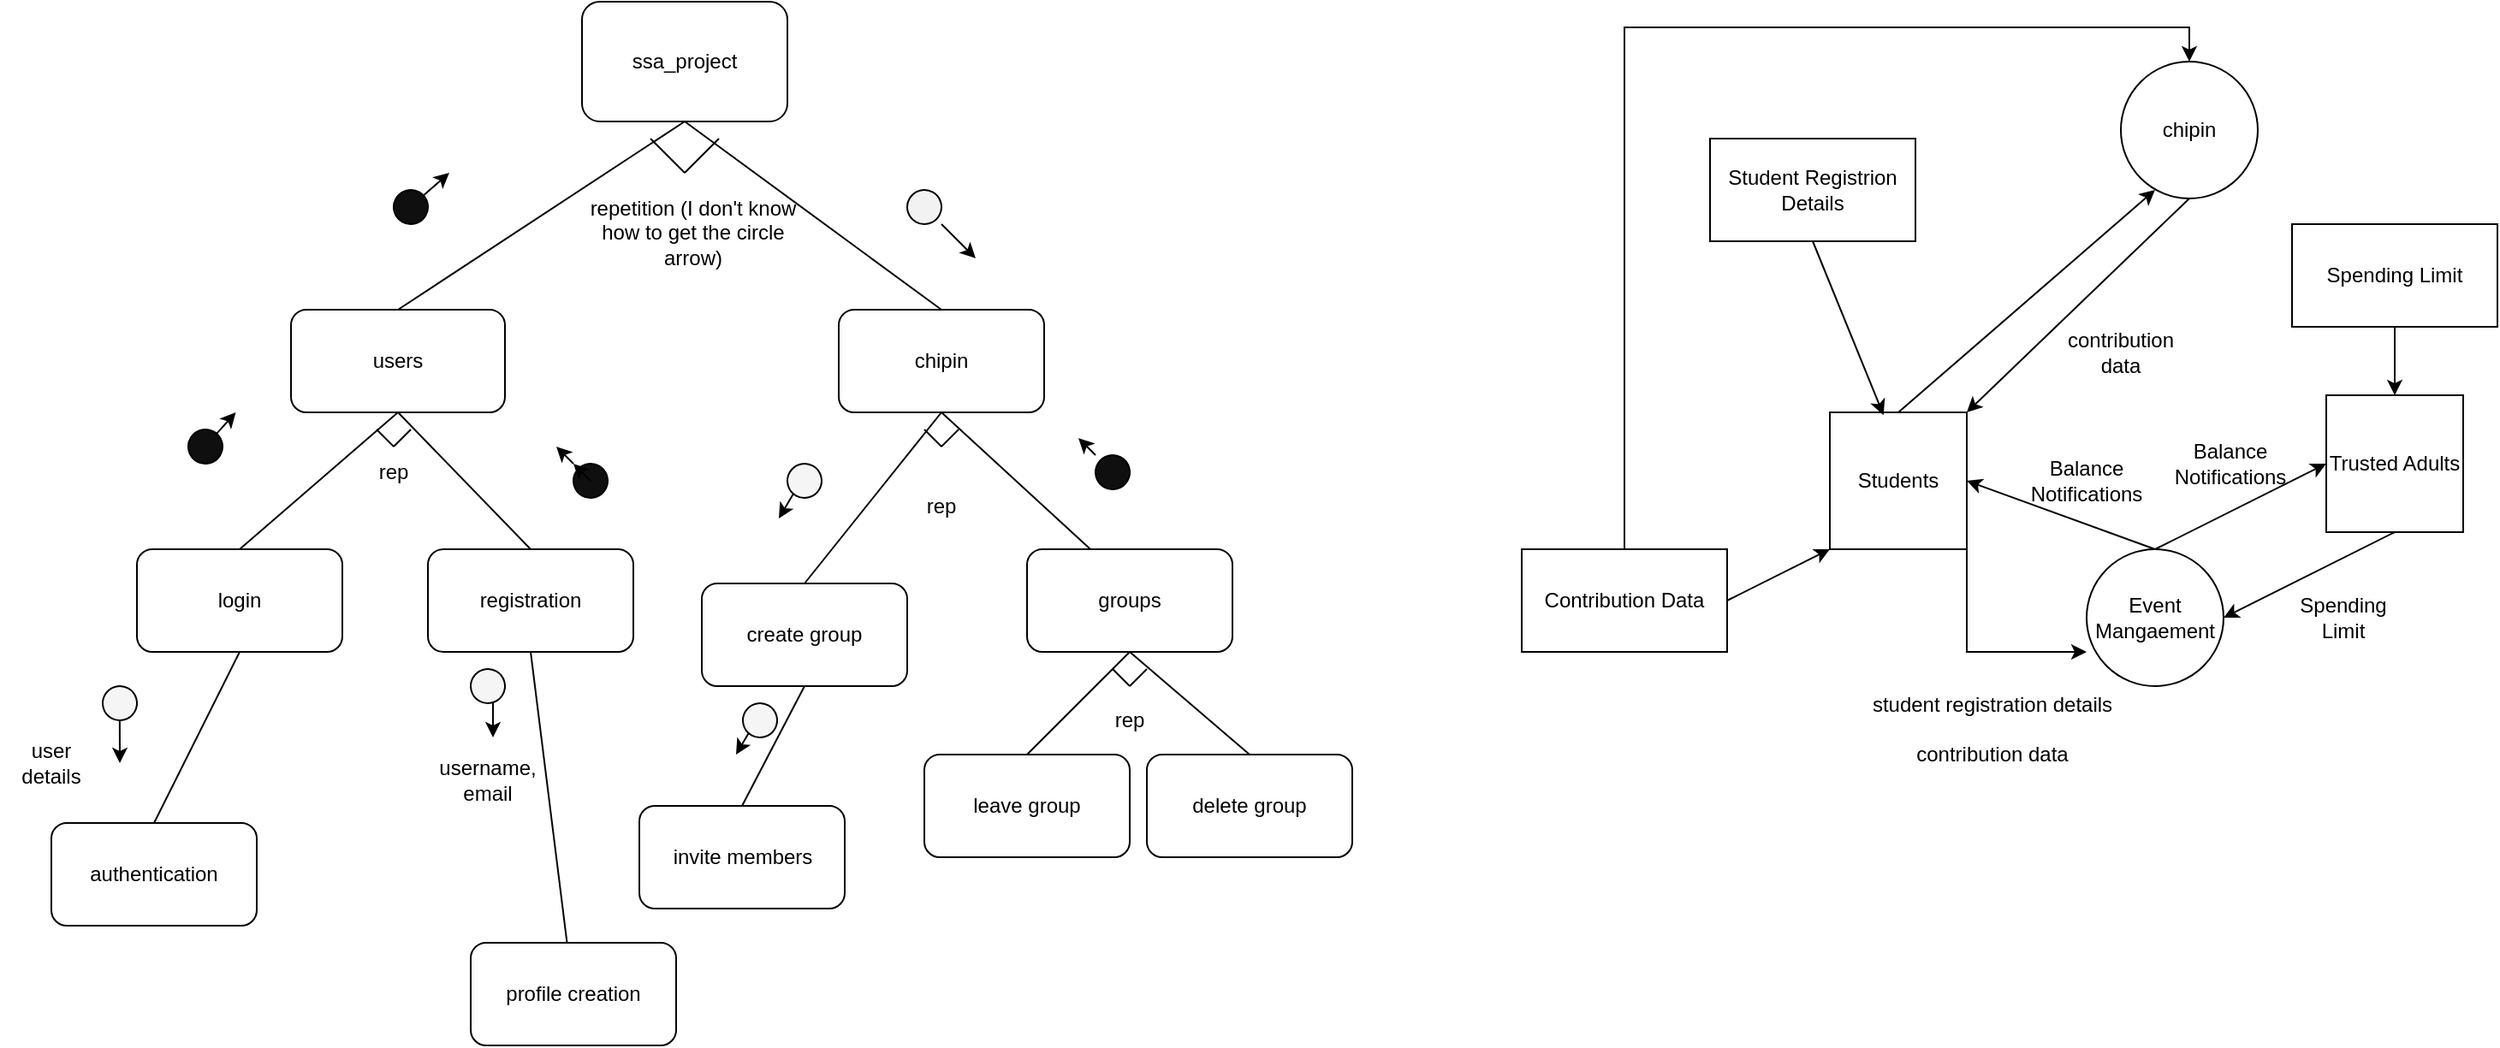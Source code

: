 <mxfile version="24.8.4">
  <diagram id="C5RBs43oDa-KdzZeNtuy" name="Page-1">
    <mxGraphModel dx="1652" dy="971" grid="1" gridSize="10" guides="1" tooltips="1" connect="1" arrows="1" fold="1" page="1" pageScale="1" pageWidth="827" pageHeight="1169" math="0" shadow="0">
      <root>
        <mxCell id="WIyWlLk6GJQsqaUBKTNV-0" />
        <mxCell id="WIyWlLk6GJQsqaUBKTNV-1" parent="WIyWlLk6GJQsqaUBKTNV-0" />
        <mxCell id="11HGyAoRWdLBberuQJMD-2" value="ssa_project" style="rounded=1;whiteSpace=wrap;html=1;" vertex="1" parent="WIyWlLk6GJQsqaUBKTNV-1">
          <mxGeometry x="-420" y="30" width="120" height="70" as="geometry" />
        </mxCell>
        <mxCell id="11HGyAoRWdLBberuQJMD-7" value="users" style="rounded=1;whiteSpace=wrap;html=1;" vertex="1" parent="WIyWlLk6GJQsqaUBKTNV-1">
          <mxGeometry x="-590" y="210" width="125" height="60" as="geometry" />
        </mxCell>
        <mxCell id="11HGyAoRWdLBberuQJMD-8" value="chipin" style="rounded=1;whiteSpace=wrap;html=1;" vertex="1" parent="WIyWlLk6GJQsqaUBKTNV-1">
          <mxGeometry x="-270" y="210" width="120" height="60" as="geometry" />
        </mxCell>
        <mxCell id="11HGyAoRWdLBberuQJMD-12" value="" style="endArrow=none;html=1;rounded=0;entryX=0.5;entryY=1;entryDx=0;entryDy=0;exitX=0.5;exitY=0;exitDx=0;exitDy=0;" edge="1" parent="WIyWlLk6GJQsqaUBKTNV-1" source="11HGyAoRWdLBberuQJMD-7" target="11HGyAoRWdLBberuQJMD-2">
          <mxGeometry width="50" height="50" relative="1" as="geometry">
            <mxPoint x="-340" y="490" as="sourcePoint" />
            <mxPoint x="-360" y="140" as="targetPoint" />
          </mxGeometry>
        </mxCell>
        <mxCell id="11HGyAoRWdLBberuQJMD-14" value="" style="endArrow=none;html=1;rounded=0;entryX=0.5;entryY=1;entryDx=0;entryDy=0;exitX=0.5;exitY=0;exitDx=0;exitDy=0;" edge="1" parent="WIyWlLk6GJQsqaUBKTNV-1" source="11HGyAoRWdLBberuQJMD-8" target="11HGyAoRWdLBberuQJMD-2">
          <mxGeometry width="50" height="50" relative="1" as="geometry">
            <mxPoint x="-562" y="270" as="sourcePoint" />
            <mxPoint x="-350" y="110" as="targetPoint" />
          </mxGeometry>
        </mxCell>
        <mxCell id="11HGyAoRWdLBberuQJMD-19" value="login" style="rounded=1;whiteSpace=wrap;html=1;" vertex="1" parent="WIyWlLk6GJQsqaUBKTNV-1">
          <mxGeometry x="-680" y="350" width="120" height="60" as="geometry" />
        </mxCell>
        <mxCell id="11HGyAoRWdLBberuQJMD-20" value="registration" style="rounded=1;whiteSpace=wrap;html=1;" vertex="1" parent="WIyWlLk6GJQsqaUBKTNV-1">
          <mxGeometry x="-510" y="350" width="120" height="60" as="geometry" />
        </mxCell>
        <mxCell id="11HGyAoRWdLBberuQJMD-21" value="" style="endArrow=none;html=1;rounded=0;entryX=0.5;entryY=1;entryDx=0;entryDy=0;exitX=0.5;exitY=0;exitDx=0;exitDy=0;" edge="1" parent="WIyWlLk6GJQsqaUBKTNV-1" source="11HGyAoRWdLBberuQJMD-19" target="11HGyAoRWdLBberuQJMD-7">
          <mxGeometry width="50" height="50" relative="1" as="geometry">
            <mxPoint x="-490" y="380" as="sourcePoint" />
            <mxPoint x="-380" y="370" as="targetPoint" />
            <Array as="points" />
          </mxGeometry>
        </mxCell>
        <mxCell id="11HGyAoRWdLBberuQJMD-22" value="" style="endArrow=none;html=1;rounded=0;entryX=0.5;entryY=1;entryDx=0;entryDy=0;exitX=0.5;exitY=0;exitDx=0;exitDy=0;" edge="1" parent="WIyWlLk6GJQsqaUBKTNV-1" source="11HGyAoRWdLBberuQJMD-20" target="11HGyAoRWdLBberuQJMD-7">
          <mxGeometry width="50" height="50" relative="1" as="geometry">
            <mxPoint x="-430" y="420" as="sourcePoint" />
            <mxPoint x="-380" y="370" as="targetPoint" />
          </mxGeometry>
        </mxCell>
        <mxCell id="11HGyAoRWdLBberuQJMD-23" value="authentication" style="rounded=1;whiteSpace=wrap;html=1;" vertex="1" parent="WIyWlLk6GJQsqaUBKTNV-1">
          <mxGeometry x="-730" y="510" width="120" height="60" as="geometry" />
        </mxCell>
        <mxCell id="11HGyAoRWdLBberuQJMD-24" value="" style="endArrow=none;html=1;rounded=0;entryX=0.5;entryY=1;entryDx=0;entryDy=0;exitX=0.5;exitY=0;exitDx=0;exitDy=0;" edge="1" parent="WIyWlLk6GJQsqaUBKTNV-1" source="11HGyAoRWdLBberuQJMD-23" target="11HGyAoRWdLBberuQJMD-19">
          <mxGeometry width="50" height="50" relative="1" as="geometry">
            <mxPoint x="-620" y="350" as="sourcePoint" />
            <mxPoint x="-518" y="280" as="targetPoint" />
            <Array as="points" />
          </mxGeometry>
        </mxCell>
        <mxCell id="11HGyAoRWdLBberuQJMD-27" value="" style="endArrow=classic;html=1;rounded=0;" edge="1" parent="WIyWlLk6GJQsqaUBKTNV-1" source="11HGyAoRWdLBberuQJMD-1">
          <mxGeometry width="50" height="50" relative="1" as="geometry">
            <mxPoint x="-517.5" y="150" as="sourcePoint" />
            <mxPoint x="-497.5" y="130" as="targetPoint" />
          </mxGeometry>
        </mxCell>
        <mxCell id="11HGyAoRWdLBberuQJMD-28" value="" style="endArrow=classic;html=1;rounded=0;" edge="1" parent="WIyWlLk6GJQsqaUBKTNV-1" target="11HGyAoRWdLBberuQJMD-1">
          <mxGeometry width="50" height="50" relative="1" as="geometry">
            <mxPoint x="-517.5" y="150" as="sourcePoint" />
            <mxPoint x="-497.5" y="130" as="targetPoint" />
          </mxGeometry>
        </mxCell>
        <mxCell id="11HGyAoRWdLBberuQJMD-1" value="" style="ellipse;whiteSpace=wrap;html=1;aspect=fixed;fillColor=#0F0F0F;rotation=30;" vertex="1" parent="WIyWlLk6GJQsqaUBKTNV-1">
          <mxGeometry x="-530" y="140" width="20" height="20" as="geometry" />
        </mxCell>
        <mxCell id="11HGyAoRWdLBberuQJMD-31" value="" style="ellipse;whiteSpace=wrap;html=1;aspect=fixed;fillColor=#0F0F0F;rotation=30;" vertex="1" parent="WIyWlLk6GJQsqaUBKTNV-1">
          <mxGeometry x="-425" y="300" width="20" height="20" as="geometry" />
        </mxCell>
        <mxCell id="11HGyAoRWdLBberuQJMD-32" value="" style="endArrow=classic;html=1;rounded=0;" edge="1" parent="WIyWlLk6GJQsqaUBKTNV-1">
          <mxGeometry width="50" height="50" relative="1" as="geometry">
            <mxPoint x="-425" y="300" as="sourcePoint" />
            <mxPoint x="-435" y="290" as="targetPoint" />
          </mxGeometry>
        </mxCell>
        <mxCell id="11HGyAoRWdLBberuQJMD-33" value="" style="ellipse;whiteSpace=wrap;html=1;aspect=fixed;fillColor=#F2F2F2;rotation=30;" vertex="1" parent="WIyWlLk6GJQsqaUBKTNV-1">
          <mxGeometry x="-230" y="140" width="20" height="20" as="geometry" />
        </mxCell>
        <mxCell id="11HGyAoRWdLBberuQJMD-34" value="" style="endArrow=classic;html=1;rounded=0;" edge="1" parent="WIyWlLk6GJQsqaUBKTNV-1">
          <mxGeometry width="50" height="50" relative="1" as="geometry">
            <mxPoint x="-210" y="160" as="sourcePoint" />
            <mxPoint x="-190" y="180" as="targetPoint" />
          </mxGeometry>
        </mxCell>
        <mxCell id="11HGyAoRWdLBberuQJMD-36" value="" style="endArrow=classic;html=1;rounded=0;" edge="1" parent="WIyWlLk6GJQsqaUBKTNV-1" source="11HGyAoRWdLBberuQJMD-38">
          <mxGeometry width="50" height="50" relative="1" as="geometry">
            <mxPoint x="-637.75" y="283" as="sourcePoint" />
            <mxPoint x="-622.25" y="270" as="targetPoint" />
          </mxGeometry>
        </mxCell>
        <mxCell id="11HGyAoRWdLBberuQJMD-39" value="" style="endArrow=classic;html=1;rounded=0;" edge="1" parent="WIyWlLk6GJQsqaUBKTNV-1" target="11HGyAoRWdLBberuQJMD-38">
          <mxGeometry width="50" height="50" relative="1" as="geometry">
            <mxPoint x="-637.75" y="283" as="sourcePoint" />
            <mxPoint x="-622.25" y="270" as="targetPoint" />
          </mxGeometry>
        </mxCell>
        <mxCell id="11HGyAoRWdLBberuQJMD-38" value="" style="ellipse;whiteSpace=wrap;html=1;aspect=fixed;fillColor=#0F0F0F;rotation=30;" vertex="1" parent="WIyWlLk6GJQsqaUBKTNV-1">
          <mxGeometry x="-650" y="280" width="20" height="20" as="geometry" />
        </mxCell>
        <mxCell id="11HGyAoRWdLBberuQJMD-43" value="" style="endArrow=none;html=1;rounded=0;" edge="1" parent="WIyWlLk6GJQsqaUBKTNV-1">
          <mxGeometry width="50" height="50" relative="1" as="geometry">
            <mxPoint x="-360" y="130" as="sourcePoint" />
            <mxPoint x="-380" y="110" as="targetPoint" />
          </mxGeometry>
        </mxCell>
        <mxCell id="11HGyAoRWdLBberuQJMD-44" value="" style="endArrow=none;html=1;rounded=0;" edge="1" parent="WIyWlLk6GJQsqaUBKTNV-1">
          <mxGeometry width="50" height="50" relative="1" as="geometry">
            <mxPoint x="-340" y="110" as="sourcePoint" />
            <mxPoint x="-360" y="130" as="targetPoint" />
          </mxGeometry>
        </mxCell>
        <mxCell id="11HGyAoRWdLBberuQJMD-48" value="" style="endArrow=none;html=1;rounded=0;" edge="1" parent="WIyWlLk6GJQsqaUBKTNV-1">
          <mxGeometry width="50" height="50" relative="1" as="geometry">
            <mxPoint x="-530" y="290" as="sourcePoint" />
            <mxPoint x="-520" y="280" as="targetPoint" />
          </mxGeometry>
        </mxCell>
        <mxCell id="11HGyAoRWdLBberuQJMD-49" value="" style="endArrow=none;html=1;rounded=0;" edge="1" parent="WIyWlLk6GJQsqaUBKTNV-1">
          <mxGeometry width="50" height="50" relative="1" as="geometry">
            <mxPoint x="-530" y="290" as="sourcePoint" />
            <mxPoint x="-540" y="280" as="targetPoint" />
          </mxGeometry>
        </mxCell>
        <mxCell id="11HGyAoRWdLBberuQJMD-88" style="edgeStyle=orthogonalEdgeStyle;rounded=0;orthogonalLoop=1;jettySize=auto;html=1;" edge="1" parent="WIyWlLk6GJQsqaUBKTNV-1" source="11HGyAoRWdLBberuQJMD-50">
          <mxGeometry relative="1" as="geometry">
            <mxPoint x="-690" y="475" as="targetPoint" />
          </mxGeometry>
        </mxCell>
        <mxCell id="11HGyAoRWdLBberuQJMD-50" value="" style="ellipse;whiteSpace=wrap;html=1;aspect=fixed;fillColor=#F5F5F5;rotation=30;" vertex="1" parent="WIyWlLk6GJQsqaUBKTNV-1">
          <mxGeometry x="-700" y="430" width="20" height="20" as="geometry" />
        </mxCell>
        <mxCell id="11HGyAoRWdLBberuQJMD-53" value="" style="endArrow=none;html=1;rounded=0;exitX=0.5;exitY=0;exitDx=0;exitDy=0;" edge="1" parent="WIyWlLk6GJQsqaUBKTNV-1">
          <mxGeometry width="50" height="50" relative="1" as="geometry">
            <mxPoint x="-123" y="350" as="sourcePoint" />
            <mxPoint x="-210" y="270" as="targetPoint" />
          </mxGeometry>
        </mxCell>
        <mxCell id="11HGyAoRWdLBberuQJMD-54" value="" style="endArrow=none;html=1;rounded=0;entryX=0.5;entryY=1;entryDx=0;entryDy=0;exitX=0.5;exitY=0;exitDx=0;exitDy=0;" edge="1" parent="WIyWlLk6GJQsqaUBKTNV-1" source="11HGyAoRWdLBberuQJMD-55" target="11HGyAoRWdLBberuQJMD-8">
          <mxGeometry width="50" height="50" relative="1" as="geometry">
            <mxPoint x="-260" y="360" as="sourcePoint" />
            <mxPoint x="-227" y="310" as="targetPoint" />
          </mxGeometry>
        </mxCell>
        <mxCell id="11HGyAoRWdLBberuQJMD-55" value="create group" style="rounded=1;whiteSpace=wrap;html=1;" vertex="1" parent="WIyWlLk6GJQsqaUBKTNV-1">
          <mxGeometry x="-350" y="370" width="120" height="60" as="geometry" />
        </mxCell>
        <mxCell id="11HGyAoRWdLBberuQJMD-56" value="groups" style="rounded=1;whiteSpace=wrap;html=1;" vertex="1" parent="WIyWlLk6GJQsqaUBKTNV-1">
          <mxGeometry x="-160" y="350" width="120" height="60" as="geometry" />
        </mxCell>
        <mxCell id="11HGyAoRWdLBberuQJMD-57" value="invite members" style="rounded=1;whiteSpace=wrap;html=1;" vertex="1" parent="WIyWlLk6GJQsqaUBKTNV-1">
          <mxGeometry x="-386.5" y="500" width="120" height="60" as="geometry" />
        </mxCell>
        <mxCell id="11HGyAoRWdLBberuQJMD-58" value="" style="endArrow=none;html=1;rounded=0;entryX=0.5;entryY=1;entryDx=0;entryDy=0;exitX=0.5;exitY=0;exitDx=0;exitDy=0;" edge="1" parent="WIyWlLk6GJQsqaUBKTNV-1" source="11HGyAoRWdLBberuQJMD-57" target="11HGyAoRWdLBberuQJMD-55">
          <mxGeometry width="50" height="50" relative="1" as="geometry">
            <mxPoint x="-360" y="490" as="sourcePoint" />
            <mxPoint x="-310" y="440" as="targetPoint" />
          </mxGeometry>
        </mxCell>
        <mxCell id="11HGyAoRWdLBberuQJMD-59" value="" style="endArrow=classic;html=1;rounded=0;" edge="1" parent="WIyWlLk6GJQsqaUBKTNV-1">
          <mxGeometry width="50" height="50" relative="1" as="geometry">
            <mxPoint x="-320" y="453" as="sourcePoint" />
            <mxPoint x="-330" y="470" as="targetPoint" />
          </mxGeometry>
        </mxCell>
        <mxCell id="11HGyAoRWdLBberuQJMD-60" value="" style="endArrow=classic;html=1;rounded=0;" edge="1" parent="WIyWlLk6GJQsqaUBKTNV-1">
          <mxGeometry width="50" height="50" relative="1" as="geometry">
            <mxPoint x="-600" y="460" as="sourcePoint" />
            <mxPoint x="-600" y="460" as="targetPoint" />
          </mxGeometry>
        </mxCell>
        <mxCell id="11HGyAoRWdLBberuQJMD-61" value="" style="ellipse;whiteSpace=wrap;html=1;aspect=fixed;fillColor=#F5F5F5;rotation=30;" vertex="1" parent="WIyWlLk6GJQsqaUBKTNV-1">
          <mxGeometry x="-326" y="440" width="20" height="20" as="geometry" />
        </mxCell>
        <mxCell id="11HGyAoRWdLBberuQJMD-62" value="" style="endArrow=none;html=1;rounded=0;" edge="1" parent="WIyWlLk6GJQsqaUBKTNV-1">
          <mxGeometry width="50" height="50" relative="1" as="geometry">
            <mxPoint x="-210" y="290" as="sourcePoint" />
            <mxPoint x="-220" y="280" as="targetPoint" />
          </mxGeometry>
        </mxCell>
        <mxCell id="11HGyAoRWdLBberuQJMD-63" value="" style="endArrow=none;html=1;rounded=0;" edge="1" parent="WIyWlLk6GJQsqaUBKTNV-1">
          <mxGeometry width="50" height="50" relative="1" as="geometry">
            <mxPoint x="-210" y="290" as="sourcePoint" />
            <mxPoint x="-200" y="280" as="targetPoint" />
          </mxGeometry>
        </mxCell>
        <mxCell id="11HGyAoRWdLBberuQJMD-64" value="repetition (I don&#39;t know how to get the circle arrow)" style="text;html=1;align=center;verticalAlign=middle;whiteSpace=wrap;rounded=0;" vertex="1" parent="WIyWlLk6GJQsqaUBKTNV-1">
          <mxGeometry x="-420" y="150" width="130" height="30" as="geometry" />
        </mxCell>
        <mxCell id="11HGyAoRWdLBberuQJMD-65" value="rep" style="text;html=1;align=center;verticalAlign=middle;whiteSpace=wrap;rounded=0;" vertex="1" parent="WIyWlLk6GJQsqaUBKTNV-1">
          <mxGeometry x="-240" y="310" width="60" height="30" as="geometry" />
        </mxCell>
        <mxCell id="11HGyAoRWdLBberuQJMD-66" value="rep" style="text;html=1;align=center;verticalAlign=middle;whiteSpace=wrap;rounded=0;" vertex="1" parent="WIyWlLk6GJQsqaUBKTNV-1">
          <mxGeometry x="-560" y="290" width="60" height="30" as="geometry" />
        </mxCell>
        <mxCell id="11HGyAoRWdLBberuQJMD-67" value="" style="endArrow=classic;html=1;rounded=0;" edge="1" parent="WIyWlLk6GJQsqaUBKTNV-1">
          <mxGeometry width="50" height="50" relative="1" as="geometry">
            <mxPoint x="-415" y="310" as="sourcePoint" />
            <mxPoint x="-425" y="300" as="targetPoint" />
          </mxGeometry>
        </mxCell>
        <mxCell id="11HGyAoRWdLBberuQJMD-69" value="" style="ellipse;whiteSpace=wrap;html=1;aspect=fixed;fillColor=#0F0F0F;rotation=30;" vertex="1" parent="WIyWlLk6GJQsqaUBKTNV-1">
          <mxGeometry x="-120" y="295" width="20" height="20" as="geometry" />
        </mxCell>
        <mxCell id="11HGyAoRWdLBberuQJMD-70" value="" style="endArrow=classic;html=1;rounded=0;" edge="1" parent="WIyWlLk6GJQsqaUBKTNV-1">
          <mxGeometry width="50" height="50" relative="1" as="geometry">
            <mxPoint x="-120" y="295" as="sourcePoint" />
            <mxPoint x="-130" y="285" as="targetPoint" />
          </mxGeometry>
        </mxCell>
        <mxCell id="11HGyAoRWdLBberuQJMD-71" value="" style="endArrow=classic;html=1;rounded=0;" edge="1" parent="WIyWlLk6GJQsqaUBKTNV-1">
          <mxGeometry width="50" height="50" relative="1" as="geometry">
            <mxPoint x="-295" y="315" as="sourcePoint" />
            <mxPoint x="-305" y="332" as="targetPoint" />
          </mxGeometry>
        </mxCell>
        <mxCell id="11HGyAoRWdLBberuQJMD-73" value="" style="ellipse;whiteSpace=wrap;html=1;aspect=fixed;fillColor=#F5F5F5;rotation=30;" vertex="1" parent="WIyWlLk6GJQsqaUBKTNV-1">
          <mxGeometry x="-300" y="300" width="20" height="20" as="geometry" />
        </mxCell>
        <mxCell id="11HGyAoRWdLBberuQJMD-74" value="" style="endArrow=none;html=1;rounded=0;exitX=0.5;exitY=1;exitDx=0;exitDy=0;" edge="1" parent="WIyWlLk6GJQsqaUBKTNV-1" source="11HGyAoRWdLBberuQJMD-20" target="11HGyAoRWdLBberuQJMD-75">
          <mxGeometry width="50" height="50" relative="1" as="geometry">
            <mxPoint x="-440" y="360" as="sourcePoint" />
            <mxPoint x="-440" y="540" as="targetPoint" />
          </mxGeometry>
        </mxCell>
        <mxCell id="11HGyAoRWdLBberuQJMD-75" value="profile creation" style="rounded=1;whiteSpace=wrap;html=1;" vertex="1" parent="WIyWlLk6GJQsqaUBKTNV-1">
          <mxGeometry x="-485" y="580" width="120" height="60" as="geometry" />
        </mxCell>
        <mxCell id="11HGyAoRWdLBberuQJMD-77" value="" style="ellipse;whiteSpace=wrap;html=1;aspect=fixed;fillColor=#F5F5F5;rotation=30;" vertex="1" parent="WIyWlLk6GJQsqaUBKTNV-1">
          <mxGeometry x="-485" y="420" width="20" height="20" as="geometry" />
        </mxCell>
        <mxCell id="11HGyAoRWdLBberuQJMD-79" value="" style="endArrow=classic;html=1;rounded=0;" edge="1" parent="WIyWlLk6GJQsqaUBKTNV-1">
          <mxGeometry width="50" height="50" relative="1" as="geometry">
            <mxPoint x="-472" y="440" as="sourcePoint" />
            <mxPoint x="-472" y="460" as="targetPoint" />
          </mxGeometry>
        </mxCell>
        <mxCell id="11HGyAoRWdLBberuQJMD-80" value="username, email" style="text;html=1;align=center;verticalAlign=middle;whiteSpace=wrap;rounded=0;" vertex="1" parent="WIyWlLk6GJQsqaUBKTNV-1">
          <mxGeometry x="-505" y="470" width="60" height="30" as="geometry" />
        </mxCell>
        <mxCell id="11HGyAoRWdLBberuQJMD-89" value="user details" style="text;html=1;align=center;verticalAlign=middle;whiteSpace=wrap;rounded=0;" vertex="1" parent="WIyWlLk6GJQsqaUBKTNV-1">
          <mxGeometry x="-760" y="460" width="60" height="30" as="geometry" />
        </mxCell>
        <mxCell id="11HGyAoRWdLBberuQJMD-91" value="leave group" style="rounded=1;whiteSpace=wrap;html=1;" vertex="1" parent="WIyWlLk6GJQsqaUBKTNV-1">
          <mxGeometry x="-220" y="470" width="120" height="60" as="geometry" />
        </mxCell>
        <mxCell id="11HGyAoRWdLBberuQJMD-92" value="delete group" style="rounded=1;whiteSpace=wrap;html=1;" vertex="1" parent="WIyWlLk6GJQsqaUBKTNV-1">
          <mxGeometry x="-90" y="470" width="120" height="60" as="geometry" />
        </mxCell>
        <mxCell id="11HGyAoRWdLBberuQJMD-93" value="" style="endArrow=none;html=1;rounded=0;entryX=0.5;entryY=1;entryDx=0;entryDy=0;exitX=0.5;exitY=0;exitDx=0;exitDy=0;" edge="1" parent="WIyWlLk6GJQsqaUBKTNV-1" source="11HGyAoRWdLBberuQJMD-91" target="11HGyAoRWdLBberuQJMD-56">
          <mxGeometry width="50" height="50" relative="1" as="geometry">
            <mxPoint x="-130" y="380" as="sourcePoint" />
            <mxPoint x="-80" y="330" as="targetPoint" />
          </mxGeometry>
        </mxCell>
        <mxCell id="11HGyAoRWdLBberuQJMD-94" value="" style="endArrow=none;html=1;rounded=0;entryX=0.5;entryY=1;entryDx=0;entryDy=0;exitX=0.5;exitY=0;exitDx=0;exitDy=0;" edge="1" parent="WIyWlLk6GJQsqaUBKTNV-1" source="11HGyAoRWdLBberuQJMD-92" target="11HGyAoRWdLBberuQJMD-56">
          <mxGeometry width="50" height="50" relative="1" as="geometry">
            <mxPoint x="-150" y="480" as="sourcePoint" />
            <mxPoint x="-90" y="420" as="targetPoint" />
          </mxGeometry>
        </mxCell>
        <mxCell id="11HGyAoRWdLBberuQJMD-95" value="rep" style="text;html=1;align=center;verticalAlign=middle;whiteSpace=wrap;rounded=0;" vertex="1" parent="WIyWlLk6GJQsqaUBKTNV-1">
          <mxGeometry x="-130" y="435" width="60" height="30" as="geometry" />
        </mxCell>
        <mxCell id="11HGyAoRWdLBberuQJMD-97" value="" style="endArrow=none;html=1;rounded=0;" edge="1" parent="WIyWlLk6GJQsqaUBKTNV-1">
          <mxGeometry width="50" height="50" relative="1" as="geometry">
            <mxPoint x="-100" y="430" as="sourcePoint" />
            <mxPoint x="-110" y="420" as="targetPoint" />
          </mxGeometry>
        </mxCell>
        <mxCell id="11HGyAoRWdLBberuQJMD-98" value="" style="endArrow=none;html=1;rounded=0;" edge="1" parent="WIyWlLk6GJQsqaUBKTNV-1">
          <mxGeometry width="50" height="50" relative="1" as="geometry">
            <mxPoint x="-90" y="420" as="sourcePoint" />
            <mxPoint x="-100" y="430" as="targetPoint" />
          </mxGeometry>
        </mxCell>
        <mxCell id="11HGyAoRWdLBberuQJMD-99" value="chipin" style="ellipse;whiteSpace=wrap;html=1;aspect=fixed;" vertex="1" parent="WIyWlLk6GJQsqaUBKTNV-1">
          <mxGeometry x="479" y="65" width="80" height="80" as="geometry" />
        </mxCell>
        <mxCell id="11HGyAoRWdLBberuQJMD-127" style="edgeStyle=orthogonalEdgeStyle;rounded=0;orthogonalLoop=1;jettySize=auto;html=1;entryX=0.5;entryY=0;entryDx=0;entryDy=0;" edge="1" parent="WIyWlLk6GJQsqaUBKTNV-1" source="11HGyAoRWdLBberuQJMD-100" target="11HGyAoRWdLBberuQJMD-99">
          <mxGeometry relative="1" as="geometry">
            <Array as="points">
              <mxPoint x="189" y="45" />
              <mxPoint x="519" y="45" />
            </Array>
          </mxGeometry>
        </mxCell>
        <mxCell id="11HGyAoRWdLBberuQJMD-100" value="Contribution Data" style="rounded=0;whiteSpace=wrap;html=1;" vertex="1" parent="WIyWlLk6GJQsqaUBKTNV-1">
          <mxGeometry x="129" y="350" width="120" height="60" as="geometry" />
        </mxCell>
        <mxCell id="11HGyAoRWdLBberuQJMD-101" value="Student Registrion Details" style="rounded=0;whiteSpace=wrap;html=1;" vertex="1" parent="WIyWlLk6GJQsqaUBKTNV-1">
          <mxGeometry x="239" y="110" width="120" height="60" as="geometry" />
        </mxCell>
        <mxCell id="11HGyAoRWdLBberuQJMD-102" value="Spending Limit" style="rounded=0;whiteSpace=wrap;html=1;" vertex="1" parent="WIyWlLk6GJQsqaUBKTNV-1">
          <mxGeometry x="579" y="160" width="120" height="60" as="geometry" />
        </mxCell>
        <mxCell id="11HGyAoRWdLBberuQJMD-103" value="Students" style="whiteSpace=wrap;html=1;aspect=fixed;" vertex="1" parent="WIyWlLk6GJQsqaUBKTNV-1">
          <mxGeometry x="309" y="270" width="80" height="80" as="geometry" />
        </mxCell>
        <mxCell id="11HGyAoRWdLBberuQJMD-104" value="Trusted Adults" style="whiteSpace=wrap;html=1;aspect=fixed;" vertex="1" parent="WIyWlLk6GJQsqaUBKTNV-1">
          <mxGeometry x="599" y="260" width="80" height="80" as="geometry" />
        </mxCell>
        <mxCell id="11HGyAoRWdLBberuQJMD-107" value="Event Mangaement" style="ellipse;whiteSpace=wrap;html=1;aspect=fixed;" vertex="1" parent="WIyWlLk6GJQsqaUBKTNV-1">
          <mxGeometry x="459" y="350" width="80" height="80" as="geometry" />
        </mxCell>
        <mxCell id="11HGyAoRWdLBberuQJMD-109" style="edgeStyle=orthogonalEdgeStyle;rounded=0;orthogonalLoop=1;jettySize=auto;html=1;exitX=1;exitY=1;exitDx=0;exitDy=0;entryX=0;entryY=0.75;entryDx=0;entryDy=0;entryPerimeter=0;" edge="1" parent="WIyWlLk6GJQsqaUBKTNV-1" source="11HGyAoRWdLBberuQJMD-103" target="11HGyAoRWdLBberuQJMD-107">
          <mxGeometry relative="1" as="geometry" />
        </mxCell>
        <mxCell id="11HGyAoRWdLBberuQJMD-110" value="student registration details&lt;br&gt;&lt;br&gt;contribution data" style="text;html=1;align=center;verticalAlign=middle;whiteSpace=wrap;rounded=0;" vertex="1" parent="WIyWlLk6GJQsqaUBKTNV-1">
          <mxGeometry x="329" y="440" width="150" height="30" as="geometry" />
        </mxCell>
        <mxCell id="11HGyAoRWdLBberuQJMD-111" value="" style="endArrow=classic;html=1;rounded=0;exitX=0.5;exitY=0;exitDx=0;exitDy=0;" edge="1" parent="WIyWlLk6GJQsqaUBKTNV-1" source="11HGyAoRWdLBberuQJMD-103">
          <mxGeometry width="50" height="50" relative="1" as="geometry">
            <mxPoint x="449" y="190" as="sourcePoint" />
            <mxPoint x="499" y="140" as="targetPoint" />
          </mxGeometry>
        </mxCell>
        <mxCell id="11HGyAoRWdLBberuQJMD-113" value="" style="endArrow=classic;html=1;rounded=0;exitX=0.5;exitY=1;exitDx=0;exitDy=0;entryX=0.392;entryY=0.02;entryDx=0;entryDy=0;entryPerimeter=0;" edge="1" parent="WIyWlLk6GJQsqaUBKTNV-1" source="11HGyAoRWdLBberuQJMD-101" target="11HGyAoRWdLBberuQJMD-103">
          <mxGeometry width="50" height="50" relative="1" as="geometry">
            <mxPoint x="469" y="250" as="sourcePoint" />
            <mxPoint x="519" y="200" as="targetPoint" />
          </mxGeometry>
        </mxCell>
        <mxCell id="11HGyAoRWdLBberuQJMD-115" value="" style="endArrow=classic;html=1;rounded=0;entryX=0;entryY=1;entryDx=0;entryDy=0;exitX=1;exitY=0.5;exitDx=0;exitDy=0;" edge="1" parent="WIyWlLk6GJQsqaUBKTNV-1" source="11HGyAoRWdLBberuQJMD-100" target="11HGyAoRWdLBberuQJMD-103">
          <mxGeometry width="50" height="50" relative="1" as="geometry">
            <mxPoint x="309" y="270" as="sourcePoint" />
            <mxPoint x="359" y="220" as="targetPoint" />
          </mxGeometry>
        </mxCell>
        <mxCell id="11HGyAoRWdLBberuQJMD-116" value="" style="endArrow=classic;html=1;rounded=0;entryX=0.5;entryY=0;entryDx=0;entryDy=0;exitX=0.5;exitY=1;exitDx=0;exitDy=0;" edge="1" parent="WIyWlLk6GJQsqaUBKTNV-1" source="11HGyAoRWdLBberuQJMD-102" target="11HGyAoRWdLBberuQJMD-104">
          <mxGeometry width="50" height="50" relative="1" as="geometry">
            <mxPoint x="449" y="220" as="sourcePoint" />
            <mxPoint x="499" y="170" as="targetPoint" />
          </mxGeometry>
        </mxCell>
        <mxCell id="11HGyAoRWdLBberuQJMD-117" value="" style="endArrow=classic;html=1;rounded=0;entryX=1;entryY=0.5;entryDx=0;entryDy=0;exitX=0.5;exitY=1;exitDx=0;exitDy=0;" edge="1" parent="WIyWlLk6GJQsqaUBKTNV-1" source="11HGyAoRWdLBberuQJMD-104" target="11HGyAoRWdLBberuQJMD-107">
          <mxGeometry width="50" height="50" relative="1" as="geometry">
            <mxPoint x="449" y="220" as="sourcePoint" />
            <mxPoint x="499" y="170" as="targetPoint" />
          </mxGeometry>
        </mxCell>
        <mxCell id="11HGyAoRWdLBberuQJMD-118" value="Spending Limit" style="text;html=1;align=center;verticalAlign=middle;whiteSpace=wrap;rounded=0;" vertex="1" parent="WIyWlLk6GJQsqaUBKTNV-1">
          <mxGeometry x="579" y="375" width="60" height="30" as="geometry" />
        </mxCell>
        <mxCell id="11HGyAoRWdLBberuQJMD-119" value="" style="endArrow=classic;html=1;rounded=0;exitX=0.5;exitY=0;exitDx=0;exitDy=0;entryX=1;entryY=0.5;entryDx=0;entryDy=0;" edge="1" parent="WIyWlLk6GJQsqaUBKTNV-1" source="11HGyAoRWdLBberuQJMD-107" target="11HGyAoRWdLBberuQJMD-103">
          <mxGeometry width="50" height="50" relative="1" as="geometry">
            <mxPoint x="379" y="310" as="sourcePoint" />
            <mxPoint x="429" y="260" as="targetPoint" />
          </mxGeometry>
        </mxCell>
        <mxCell id="11HGyAoRWdLBberuQJMD-120" value="" style="endArrow=classic;html=1;rounded=0;entryX=0;entryY=0.5;entryDx=0;entryDy=0;exitX=0.5;exitY=0;exitDx=0;exitDy=0;" edge="1" parent="WIyWlLk6GJQsqaUBKTNV-1" source="11HGyAoRWdLBberuQJMD-107" target="11HGyAoRWdLBberuQJMD-104">
          <mxGeometry width="50" height="50" relative="1" as="geometry">
            <mxPoint x="379" y="310" as="sourcePoint" />
            <mxPoint x="429" y="260" as="targetPoint" />
          </mxGeometry>
        </mxCell>
        <mxCell id="11HGyAoRWdLBberuQJMD-121" value="Balance Notifications" style="text;html=1;align=center;verticalAlign=middle;whiteSpace=wrap;rounded=0;" vertex="1" parent="WIyWlLk6GJQsqaUBKTNV-1">
          <mxGeometry x="429" y="295" width="60" height="30" as="geometry" />
        </mxCell>
        <mxCell id="11HGyAoRWdLBberuQJMD-122" value="Balance Notifications" style="text;html=1;align=center;verticalAlign=middle;whiteSpace=wrap;rounded=0;" vertex="1" parent="WIyWlLk6GJQsqaUBKTNV-1">
          <mxGeometry x="512.5" y="285" width="60" height="30" as="geometry" />
        </mxCell>
        <mxCell id="11HGyAoRWdLBberuQJMD-123" value="" style="endArrow=classic;html=1;rounded=0;entryX=1;entryY=0;entryDx=0;entryDy=0;exitX=0.5;exitY=1;exitDx=0;exitDy=0;" edge="1" parent="WIyWlLk6GJQsqaUBKTNV-1" source="11HGyAoRWdLBberuQJMD-99" target="11HGyAoRWdLBberuQJMD-103">
          <mxGeometry width="50" height="50" relative="1" as="geometry">
            <mxPoint x="399" y="350" as="sourcePoint" />
            <mxPoint x="509" y="190" as="targetPoint" />
          </mxGeometry>
        </mxCell>
        <mxCell id="11HGyAoRWdLBberuQJMD-124" value="contribution data" style="text;html=1;align=center;verticalAlign=middle;whiteSpace=wrap;rounded=0;" vertex="1" parent="WIyWlLk6GJQsqaUBKTNV-1">
          <mxGeometry x="449" y="220" width="60" height="30" as="geometry" />
        </mxCell>
      </root>
    </mxGraphModel>
  </diagram>
</mxfile>
